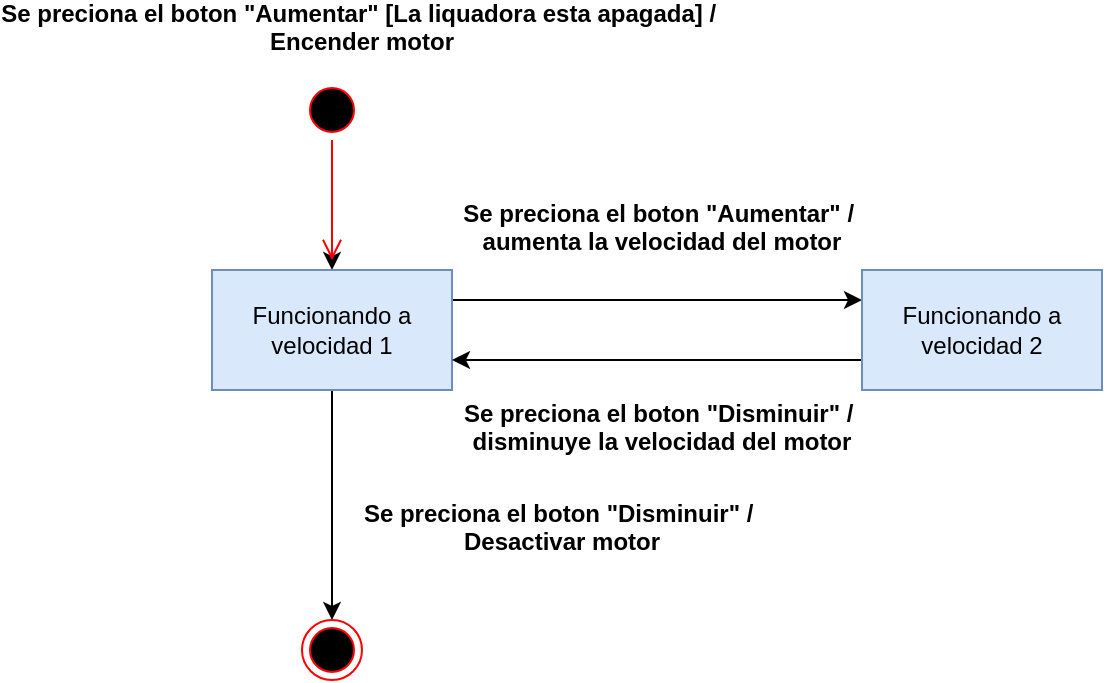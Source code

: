 <mxfile version="15.4.3" type="device" pages="3"><diagram id="RPLlwa5Bkd9QUrqq7rQV" name="Page-1"><mxGraphModel dx="862" dy="482" grid="1" gridSize="10" guides="1" tooltips="1" connect="1" arrows="1" fold="1" page="1" pageScale="1" pageWidth="827" pageHeight="1169" math="0" shadow="0"><root><mxCell id="0"/><mxCell id="1" parent="0"/><mxCell id="rOiMpRofKqjQXRagsuMm-5" value="" style="edgeStyle=orthogonalEdgeStyle;rounded=0;orthogonalLoop=1;jettySize=auto;html=1;" edge="1" parent="1" source="rOiMpRofKqjQXRagsuMm-1" target="rOiMpRofKqjQXRagsuMm-4"><mxGeometry relative="1" as="geometry"/></mxCell><mxCell id="rOiMpRofKqjQXRagsuMm-1" value="" style="ellipse;html=1;shape=startState;fillColor=#000000;strokeColor=#ff0000;" vertex="1" parent="1"><mxGeometry x="170" y="200" width="30" height="30" as="geometry"/></mxCell><mxCell id="rOiMpRofKqjQXRagsuMm-2" value="" style="edgeStyle=orthogonalEdgeStyle;html=1;verticalAlign=bottom;endArrow=open;endSize=8;strokeColor=#ff0000;rounded=0;" edge="1" source="rOiMpRofKqjQXRagsuMm-1" parent="1"><mxGeometry relative="1" as="geometry"><mxPoint x="185" y="290" as="targetPoint"/></mxGeometry></mxCell><mxCell id="rOiMpRofKqjQXRagsuMm-3" value="Se preciona el boton &quot;Aumentar&quot; [La liquadora esta apagada] / &#10;Encender motor" style="text;align=center;fontStyle=1;verticalAlign=middle;spacingLeft=3;spacingRight=3;strokeColor=none;rotatable=0;points=[[0,0.5],[1,0.5]];portConstraint=eastwest;" vertex="1" parent="1"><mxGeometry x="160" y="160" width="80" height="26" as="geometry"/></mxCell><mxCell id="rOiMpRofKqjQXRagsuMm-7" value="" style="edgeStyle=orthogonalEdgeStyle;rounded=0;orthogonalLoop=1;jettySize=auto;html=1;" edge="1" parent="1" source="rOiMpRofKqjQXRagsuMm-4" target="rOiMpRofKqjQXRagsuMm-6"><mxGeometry relative="1" as="geometry"><Array as="points"><mxPoint x="320" y="310"/><mxPoint x="320" y="310"/></Array></mxGeometry></mxCell><mxCell id="rOiMpRofKqjQXRagsuMm-12" style="edgeStyle=orthogonalEdgeStyle;rounded=0;orthogonalLoop=1;jettySize=auto;html=1;exitX=0.5;exitY=1;exitDx=0;exitDy=0;entryX=0.5;entryY=0;entryDx=0;entryDy=0;" edge="1" parent="1" source="rOiMpRofKqjQXRagsuMm-4" target="rOiMpRofKqjQXRagsuMm-11"><mxGeometry relative="1" as="geometry"/></mxCell><mxCell id="rOiMpRofKqjQXRagsuMm-4" value="Funcionando a velocidad 1" style="whiteSpace=wrap;html=1;strokeColor=#6c8ebf;fillColor=#dae8fc;" vertex="1" parent="1"><mxGeometry x="125" y="295" width="120" height="60" as="geometry"/></mxCell><mxCell id="rOiMpRofKqjQXRagsuMm-9" style="edgeStyle=orthogonalEdgeStyle;rounded=0;orthogonalLoop=1;jettySize=auto;html=1;exitX=0;exitY=0.75;exitDx=0;exitDy=0;entryX=1;entryY=0.75;entryDx=0;entryDy=0;" edge="1" parent="1" source="rOiMpRofKqjQXRagsuMm-6" target="rOiMpRofKqjQXRagsuMm-4"><mxGeometry relative="1" as="geometry"/></mxCell><mxCell id="rOiMpRofKqjQXRagsuMm-6" value="Funcionando a velocidad 2" style="whiteSpace=wrap;html=1;strokeColor=#6c8ebf;fillColor=#dae8fc;" vertex="1" parent="1"><mxGeometry x="450" y="295" width="120" height="60" as="geometry"/></mxCell><mxCell id="rOiMpRofKqjQXRagsuMm-8" value="Se preciona el boton &quot;Aumentar&quot; / &#10;aumenta la velocidad del motor" style="text;align=center;fontStyle=1;verticalAlign=middle;spacingLeft=3;spacingRight=3;strokeColor=none;rotatable=0;points=[[0,0.5],[1,0.5]];portConstraint=eastwest;" vertex="1" parent="1"><mxGeometry x="310" y="260" width="80" height="26" as="geometry"/></mxCell><mxCell id="rOiMpRofKqjQXRagsuMm-10" value="Se preciona el boton &quot;Disminuir&quot; / &#10;disminuye la velocidad del motor" style="text;align=center;fontStyle=1;verticalAlign=middle;spacingLeft=3;spacingRight=3;strokeColor=none;rotatable=0;points=[[0,0.5],[1,0.5]];portConstraint=eastwest;" vertex="1" parent="1"><mxGeometry x="310" y="360" width="80" height="26" as="geometry"/></mxCell><mxCell id="rOiMpRofKqjQXRagsuMm-11" value="" style="ellipse;html=1;shape=endState;fillColor=#000000;strokeColor=#ff0000;" vertex="1" parent="1"><mxGeometry x="170" y="470" width="30" height="30" as="geometry"/></mxCell><mxCell id="rOiMpRofKqjQXRagsuMm-13" value="Se preciona el boton &quot;Disminuir&quot; / &#10;Desactivar motor" style="text;align=center;fontStyle=1;verticalAlign=middle;spacingLeft=3;spacingRight=3;strokeColor=none;rotatable=0;points=[[0,0.5],[1,0.5]];portConstraint=eastwest;" vertex="1" parent="1"><mxGeometry x="260" y="410" width="80" height="26" as="geometry"/></mxCell></root></mxGraphModel></diagram><diagram id="PhISB1Q-9o7u_9s4ol8M" name="Page-2"><mxGraphModel dx="862" dy="482" grid="1" gridSize="10" guides="1" tooltips="1" connect="1" arrows="1" fold="1" page="1" pageScale="1" pageWidth="827" pageHeight="1169" math="0" shadow="0"><root><mxCell id="FKaKVN3m6f8eHgNYtATh-0"/><mxCell id="FKaKVN3m6f8eHgNYtATh-1" parent="FKaKVN3m6f8eHgNYtATh-0"/></root></mxGraphModel></diagram><diagram id="gYNZUHWBDq2xPWAc7tLB" name="Page-3"><mxGraphModel dx="862" dy="482" grid="1" gridSize="10" guides="1" tooltips="1" connect="1" arrows="1" fold="1" page="1" pageScale="1" pageWidth="827" pageHeight="1169" math="0" shadow="0"><root><mxCell id="BxEFY1vhHte7wINSaeyQ-0"/><mxCell id="BxEFY1vhHte7wINSaeyQ-1" parent="BxEFY1vhHte7wINSaeyQ-0"/></root></mxGraphModel></diagram></mxfile>